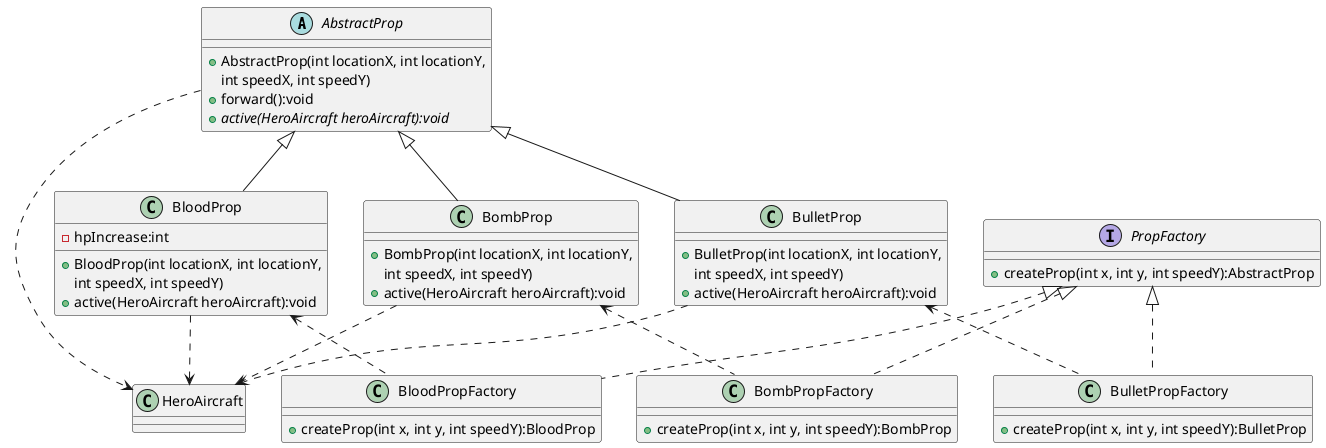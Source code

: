 @startuml PropFactory
'https://plantuml.com/class-diagram


abstract class AbstractProp
{
    + AbstractProp(int locationX, int locationY,
        int speedX, int speedY)
    + forward():void
    + {abstract} active(HeroAircraft heroAircraft):void
}
AbstractProp ..> HeroAircraft


class BloodProp
{
    - hpIncrease:int

    + BloodProp(int locationX, int locationY,
        int speedX, int speedY)
    + active(HeroAircraft heroAircraft):void
}
AbstractProp <|-- BloodProp
BloodProp ..> HeroAircraft


class BombProp
{

    + BombProp(int locationX, int locationY,
        int speedX, int speedY)
    + active(HeroAircraft heroAircraft):void
}
AbstractProp <|-- BombProp
BombProp ..> HeroAircraft


class BulletProp
{

    + BulletProp(int locationX, int locationY,
        int speedX, int speedY)
    + active(HeroAircraft heroAircraft):void
}
AbstractProp <|-- BulletProp
BulletProp ..> HeroAircraft




interface PropFactory {
    + createProp(int x, int y, int speedY):AbstractProp
}


class BloodPropFactory {
    + createProp(int x, int y, int speedY):BloodProp
}
PropFactory <|.. BloodPropFactory
BloodProp <.. BloodPropFactory


class BombPropFactory {
    + createProp(int x, int y, int speedY):BombProp
}
PropFactory <|.. BombPropFactory
BombProp <.. BombPropFactory


class BulletPropFactory {
    + createProp(int x, int y, int speedY):BulletProp
}
PropFactory <|.. BulletPropFactory
BulletProp <.. BulletPropFactory


@enduml